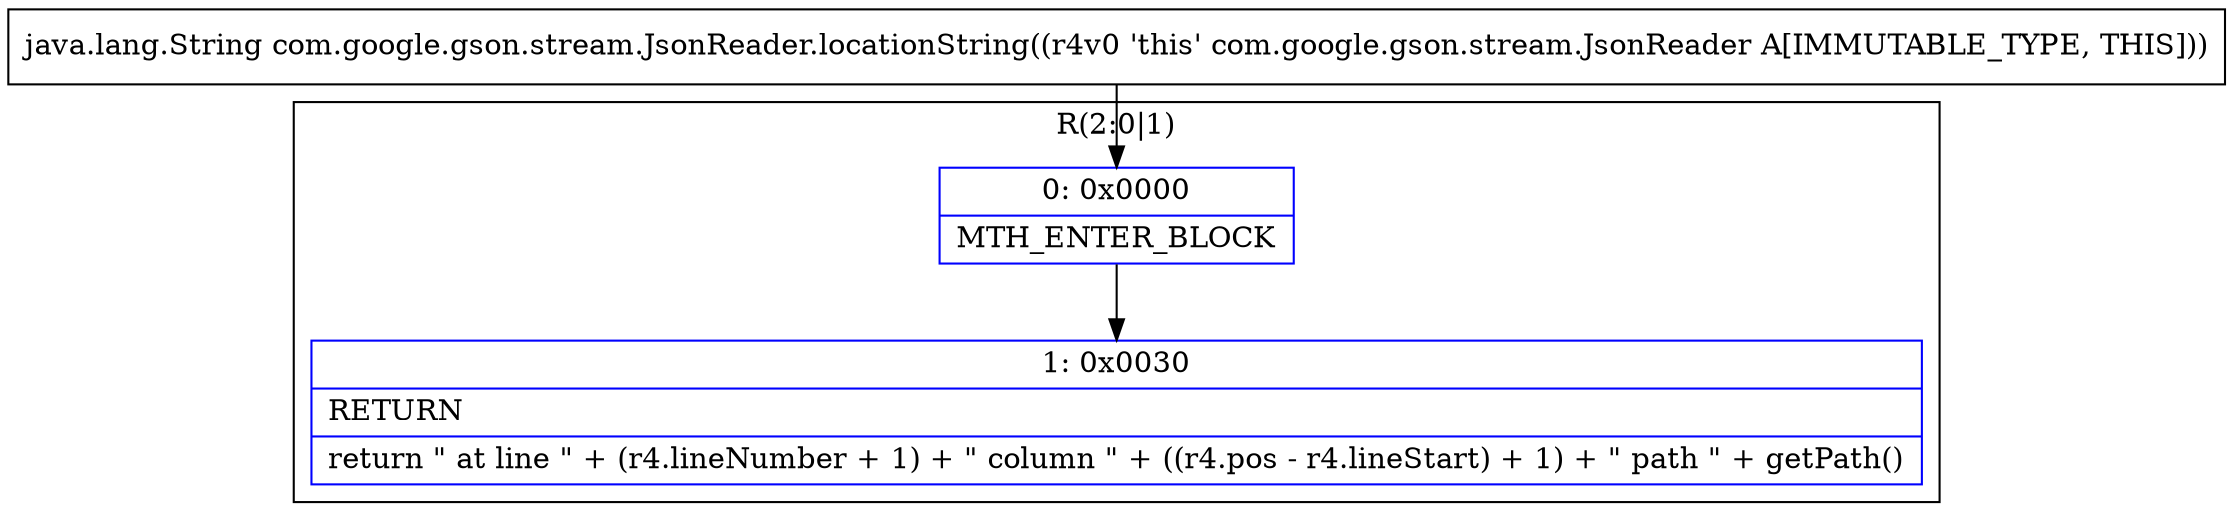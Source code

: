 digraph "CFG forcom.google.gson.stream.JsonReader.locationString()Ljava\/lang\/String;" {
subgraph cluster_Region_1632184198 {
label = "R(2:0|1)";
node [shape=record,color=blue];
Node_0 [shape=record,label="{0\:\ 0x0000|MTH_ENTER_BLOCK\l}"];
Node_1 [shape=record,label="{1\:\ 0x0030|RETURN\l|return \" at line \" + (r4.lineNumber + 1) + \" column \" + ((r4.pos \- r4.lineStart) + 1) + \" path \" + getPath()\l}"];
}
MethodNode[shape=record,label="{java.lang.String com.google.gson.stream.JsonReader.locationString((r4v0 'this' com.google.gson.stream.JsonReader A[IMMUTABLE_TYPE, THIS])) }"];
MethodNode -> Node_0;
Node_0 -> Node_1;
}

